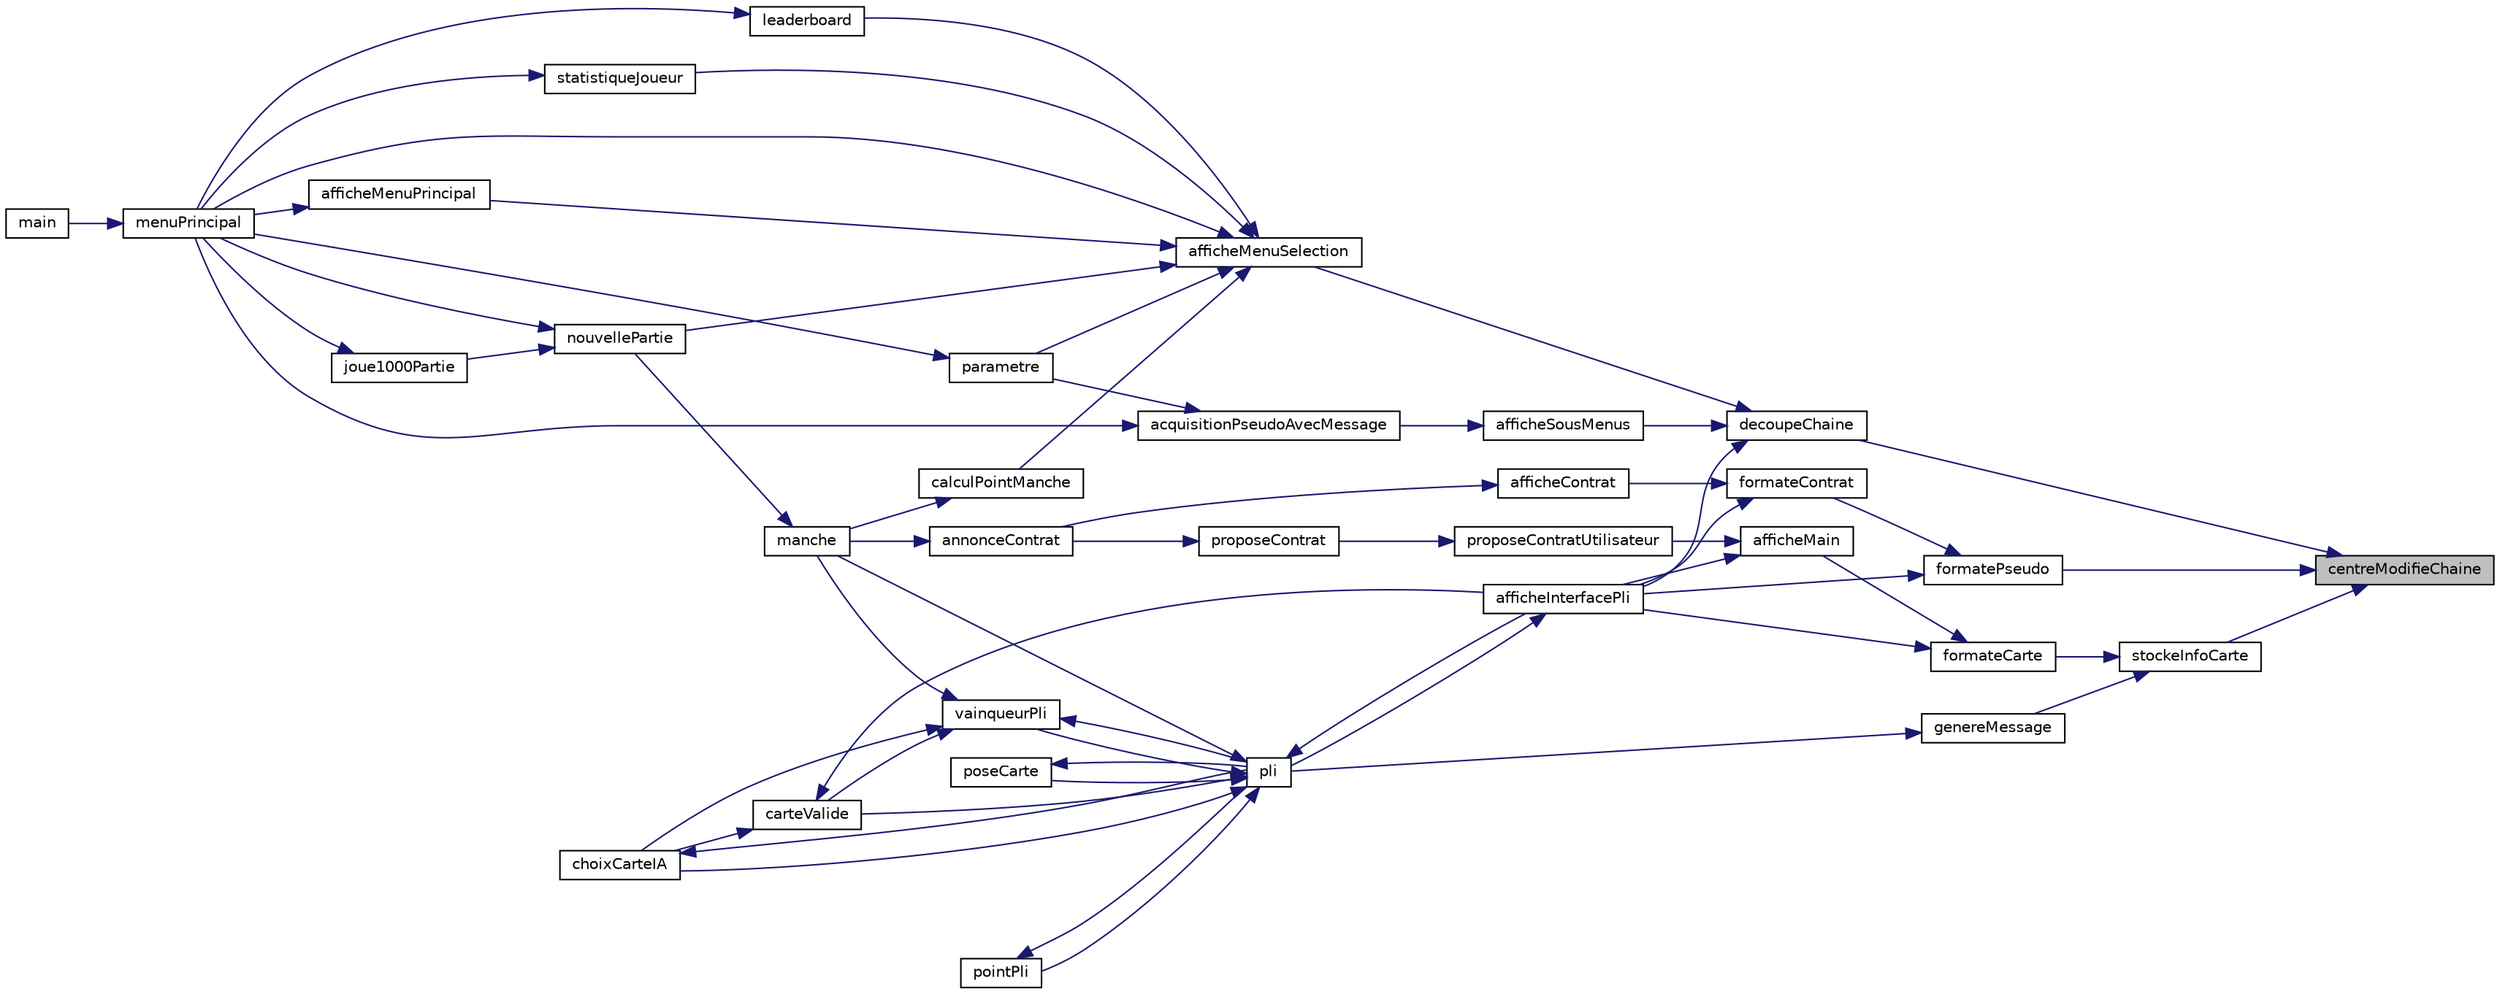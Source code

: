 digraph "centreModifieChaine"
{
 // LATEX_PDF_SIZE
  edge [fontname="Helvetica",fontsize="10",labelfontname="Helvetica",labelfontsize="10"];
  node [fontname="Helvetica",fontsize="10",shape=record];
  rankdir="RL";
  Node1 [label="centreModifieChaine",height=0.2,width=0.4,color="black", fillcolor="grey75", style="filled", fontcolor="black",tooltip="transforme une chaine de cararactère en sa vertion centrée"];
  Node1 -> Node2 [dir="back",color="midnightblue",fontsize="10",style="solid"];
  Node2 [label="decoupeChaine",height=0.2,width=0.4,color="black", fillcolor="white", style="filled",URL="$formatage_chaine_8h.html#ad598bad9520e1d05637504cf2890a947",tooltip="fontion qui permet de découper une chaine de caracère en plusieur chaine de taille fixée en coupant s..."];
  Node2 -> Node3 [dir="back",color="midnightblue",fontsize="10",style="solid"];
  Node3 [label="afficheInterfacePli",height=0.2,width=0.4,color="black", fillcolor="white", style="filled",URL="$affichage_8h.html#ac44981849d484a86a70107700d39d0d4",tooltip="affiche l'interface de jeu durant un pli"];
  Node3 -> Node4 [dir="back",color="midnightblue",fontsize="10",style="solid"];
  Node4 [label="pli",height=0.2,width=0.4,color="black", fillcolor="white", style="filled",URL="$general_8h.html#a09dedac7ae460c4fd07ebcc4af44568f",tooltip="fonction qui gÃ¨re un pli"];
  Node4 -> Node3 [dir="back",color="midnightblue",fontsize="10",style="solid"];
  Node4 -> Node5 [dir="back",color="midnightblue",fontsize="10",style="solid"];
  Node5 [label="carteValide",height=0.2,width=0.4,color="black", fillcolor="white", style="filled",URL="$gestion_carte_8h.html#a860c9426634ed327bf5ed8344ee582e3",tooltip="ddétermine si une carte peut etre posé par un joueur"];
  Node5 -> Node3 [dir="back",color="midnightblue",fontsize="10",style="solid"];
  Node5 -> Node6 [dir="back",color="midnightblue",fontsize="10",style="solid"];
  Node6 [label="choixCarteIA",height=0.2,width=0.4,color="black", fillcolor="white", style="filled",URL="$ia_8h.html#a4cc2fff930cb0207bf54b59dc2b6ee97",tooltip="proposition de la pose d'une carte par l'IA"];
  Node6 -> Node4 [dir="back",color="midnightblue",fontsize="10",style="solid"];
  Node4 -> Node6 [dir="back",color="midnightblue",fontsize="10",style="solid"];
  Node4 -> Node7 [dir="back",color="midnightblue",fontsize="10",style="solid"];
  Node7 [label="manche",height=0.2,width=0.4,color="black", fillcolor="white", style="filled",URL="$general_8h.html#a82e65877686a049b4bee9160af15c97f",tooltip="lancement d'une manche"];
  Node7 -> Node8 [dir="back",color="midnightblue",fontsize="10",style="solid"];
  Node8 [label="nouvellePartie",height=0.2,width=0.4,color="black", fillcolor="white", style="filled",URL="$general_8h.html#a1faac25606ba09c4cdbcf54a142dbe0c",tooltip="lancement d'une nouvelle partie"];
  Node8 -> Node9 [dir="back",color="midnightblue",fontsize="10",style="solid"];
  Node9 [label="joue1000Partie",height=0.2,width=0.4,color="black", fillcolor="white", style="filled",URL="$autre_8h.html#ab8d4df8f4e03f038b98f6d96a2eaefd2",tooltip="joue n partie aves uniquement des ia pour controler si tout ce passe bien et reuceillir des statistiq..."];
  Node9 -> Node10 [dir="back",color="midnightblue",fontsize="10",style="solid"];
  Node10 [label="menuPrincipal",height=0.2,width=0.4,color="black", fillcolor="white", style="filled",URL="$general_8h.html#adfbaa271f44d828c6a42ce7e9affee88",tooltip="fonction qui gÃ¨re le debut de la partie"];
  Node10 -> Node11 [dir="back",color="midnightblue",fontsize="10",style="solid"];
  Node11 [label="main",height=0.2,width=0.4,color="black", fillcolor="white", style="filled",URL="$main_8c.html#a0ddf1224851353fc92bfbff6f499fa97",tooltip="Entrée du programme."];
  Node8 -> Node10 [dir="back",color="midnightblue",fontsize="10",style="solid"];
  Node4 -> Node12 [dir="back",color="midnightblue",fontsize="10",style="solid"];
  Node12 [label="pointPli",height=0.2,width=0.4,color="black", fillcolor="white", style="filled",URL="$autre_8h.html#a4fab4a48512193a409dc541bb38a999c",tooltip="compte le nombre de points d'un pli"];
  Node12 -> Node4 [dir="back",color="midnightblue",fontsize="10",style="solid"];
  Node4 -> Node13 [dir="back",color="midnightblue",fontsize="10",style="solid"];
  Node13 [label="poseCarte",height=0.2,width=0.4,color="black", fillcolor="white", style="filled",URL="$general_8h.html#a6c7b2721ebd2ba9c2cdd0d452f8cbe3f",tooltip="fonction qui verifie la validitÃ© d'une carte est la pose"];
  Node13 -> Node4 [dir="back",color="midnightblue",fontsize="10",style="solid"];
  Node4 -> Node14 [dir="back",color="midnightblue",fontsize="10",style="solid"];
  Node14 [label="vainqueurPli",height=0.2,width=0.4,color="black", fillcolor="white", style="filled",URL="$gestion_carte_8h.html#aa27d92d54128016ef6bf0faee2de1eaa",tooltip="donne le vainquer d'un pli"];
  Node14 -> Node5 [dir="back",color="midnightblue",fontsize="10",style="solid"];
  Node14 -> Node6 [dir="back",color="midnightblue",fontsize="10",style="solid"];
  Node14 -> Node7 [dir="back",color="midnightblue",fontsize="10",style="solid"];
  Node14 -> Node4 [dir="back",color="midnightblue",fontsize="10",style="solid"];
  Node2 -> Node15 [dir="back",color="midnightblue",fontsize="10",style="solid"];
  Node15 [label="afficheMenuSelection",height=0.2,width=0.4,color="black", fillcolor="white", style="filled",URL="$affichage_8h.html#a978cd3d8ff9f4afa72856d33ad0dea81",tooltip="affiche dans un cadre plusieurs chaines de carractères avec un certain nombre de lignes sautée entre ..."];
  Node15 -> Node16 [dir="back",color="midnightblue",fontsize="10",style="solid"];
  Node16 [label="afficheMenuPrincipal",height=0.2,width=0.4,color="black", fillcolor="white", style="filled",URL="$affichage_8h.html#ac892324566767801d485fad58318f635",tooltip="affiche le logo du jeu puis le menu principal"];
  Node16 -> Node10 [dir="back",color="midnightblue",fontsize="10",style="solid"];
  Node15 -> Node17 [dir="back",color="midnightblue",fontsize="10",style="solid"];
  Node17 [label="calculPointManche",height=0.2,width=0.4,color="black", fillcolor="white", style="filled",URL="$general_8h.html#ae2494afb9457cbcf96753839016abbb6",tooltip="compte les point gagnÃ© par chaque joueur au cour de la manche e fonction du contrat et ajoute ces po..."];
  Node17 -> Node7 [dir="back",color="midnightblue",fontsize="10",style="solid"];
  Node15 -> Node18 [dir="back",color="midnightblue",fontsize="10",style="solid"];
  Node18 [label="leaderboard",height=0.2,width=0.4,color="black", fillcolor="white", style="filled",URL="$sous-menus_8h.html#aad28e5255a0adde0224260927ac30d19",tooltip="fonction qui recupère les meilleurs score dans un ficher et les affiche dans la console"];
  Node18 -> Node10 [dir="back",color="midnightblue",fontsize="10",style="solid"];
  Node15 -> Node10 [dir="back",color="midnightblue",fontsize="10",style="solid"];
  Node15 -> Node8 [dir="back",color="midnightblue",fontsize="10",style="solid"];
  Node15 -> Node19 [dir="back",color="midnightblue",fontsize="10",style="solid"];
  Node19 [label="parametre",height=0.2,width=0.4,color="black", fillcolor="white", style="filled",URL="$sous-menus_8h.html#a10bc1893d871aa90da78f2177d9ae053",tooltip="affiche le sous menu des paramètre, permet de changer le psedo de tout les ordinateur"];
  Node19 -> Node10 [dir="back",color="midnightblue",fontsize="10",style="solid"];
  Node15 -> Node20 [dir="back",color="midnightblue",fontsize="10",style="solid"];
  Node20 [label="statistiqueJoueur",height=0.2,width=0.4,color="black", fillcolor="white", style="filled",URL="$sous-menus_8h.html#a86a9072cfc6c02fa5369bd70c7ccd89a",tooltip="fonction qui recupère les statistiques du joueur et les affiches dans la console"];
  Node20 -> Node10 [dir="back",color="midnightblue",fontsize="10",style="solid"];
  Node2 -> Node21 [dir="back",color="midnightblue",fontsize="10",style="solid"];
  Node21 [label="afficheSousMenus",height=0.2,width=0.4,color="black", fillcolor="white", style="filled",URL="$affichage_8h.html#a77a2c701d655e817f1fe4c56c883af3f",tooltip="affiche les différents sous menus"];
  Node21 -> Node22 [dir="back",color="midnightblue",fontsize="10",style="solid"];
  Node22 [label="acquisitionPseudoAvecMessage",height=0.2,width=0.4,color="black", fillcolor="white", style="filled",URL="$acquisition_8h.html#afcd1bfa47bc634de2b8467f3191b8782",tooltip="acquisition d'un pseudo saisi par l'utilisateur avec message d'erreur"];
  Node22 -> Node10 [dir="back",color="midnightblue",fontsize="10",style="solid"];
  Node22 -> Node19 [dir="back",color="midnightblue",fontsize="10",style="solid"];
  Node1 -> Node23 [dir="back",color="midnightblue",fontsize="10",style="solid"];
  Node23 [label="formatePseudo",height=0.2,width=0.4,color="black", fillcolor="white", style="filled",URL="$formatage_chaine_8h.html#ae05838b849d6b785d714efebfcd71cf3",tooltip="stocke dans une chaine de caractère le pseudo d'un des joueur"];
  Node23 -> Node3 [dir="back",color="midnightblue",fontsize="10",style="solid"];
  Node23 -> Node24 [dir="back",color="midnightblue",fontsize="10",style="solid"];
  Node24 [label="formateContrat",height=0.2,width=0.4,color="black", fillcolor="white", style="filled",URL="$formatage_chaine_8h.html#a76b00dd8006b0682ba30099e193d4dd0",tooltip="stocke dans des chaine de caractère les info du contrat"];
  Node24 -> Node25 [dir="back",color="midnightblue",fontsize="10",style="solid"];
  Node25 [label="afficheContrat",height=0.2,width=0.4,color="black", fillcolor="white", style="filled",URL="$affichage_8h.html#abd791297578af449761083408a1b4462",tooltip="affiche un contrat"];
  Node25 -> Node26 [dir="back",color="midnightblue",fontsize="10",style="solid"];
  Node26 [label="annonceContrat",height=0.2,width=0.4,color="black", fillcolor="white", style="filled",URL="$general_8h.html#a6eeea9d2fea8b2c504b0051af39f7c80",tooltip="gÃ¨re l'annonce et la surenchÃ¨re des contats par les joueurs"];
  Node26 -> Node7 [dir="back",color="midnightblue",fontsize="10",style="solid"];
  Node24 -> Node3 [dir="back",color="midnightblue",fontsize="10",style="solid"];
  Node1 -> Node27 [dir="back",color="midnightblue",fontsize="10",style="solid"];
  Node27 [label="stockeInfoCarte",height=0.2,width=0.4,color="black", fillcolor="white", style="filled",URL="$formatage_chaine_8h.html#ad06c0eb331a3563fa5b53797ee448034",tooltip="met dans une chaine de caractère la valeur et la couleur d'une carte"];
  Node27 -> Node28 [dir="back",color="midnightblue",fontsize="10",style="solid"];
  Node28 [label="formateCarte",height=0.2,width=0.4,color="black", fillcolor="white", style="filled",URL="$formatage_chaine_8h.html#ae97b1deba041f2e607c1acad99704bac",tooltip="formate les chaine de caracère qui affiche la valeur et la couleur des cartes"];
  Node28 -> Node3 [dir="back",color="midnightblue",fontsize="10",style="solid"];
  Node28 -> Node29 [dir="back",color="midnightblue",fontsize="10",style="solid"];
  Node29 [label="afficheMain",height=0.2,width=0.4,color="black", fillcolor="white", style="filled",URL="$affichage_8h.html#ad4ca97b6626eb7557ec5c8e3ad795f95",tooltip="affiche les carte qu'un joueur a en main"];
  Node29 -> Node3 [dir="back",color="midnightblue",fontsize="10",style="solid"];
  Node29 -> Node30 [dir="back",color="midnightblue",fontsize="10",style="solid"];
  Node30 [label="proposeContratUtilisateur",height=0.2,width=0.4,color="black", fillcolor="white", style="filled",URL="$affichage_8h.html#ae37357f1035df2f6d50afb1a1c5a9947",tooltip="gère le choix du contrat par l'utilisateur"];
  Node30 -> Node31 [dir="back",color="midnightblue",fontsize="10",style="solid"];
  Node31 [label="proposeContrat",height=0.2,width=0.4,color="black", fillcolor="white", style="filled",URL="$general_8h.html#abde08a751131f9afc15de6fc616348f6",tooltip="proposition d'un contrat par un joueur"];
  Node31 -> Node26 [dir="back",color="midnightblue",fontsize="10",style="solid"];
  Node27 -> Node32 [dir="back",color="midnightblue",fontsize="10",style="solid"];
  Node32 [label="genereMessage",height=0.2,width=0.4,color="black", fillcolor="white", style="filled",URL="$formatage_chaine_8h.html#a0a9bbb51e5f916ca5bef2365312e23be",tooltip="génere un message et l'enregistre dans une chaine de caractère"];
  Node32 -> Node4 [dir="back",color="midnightblue",fontsize="10",style="solid"];
}
